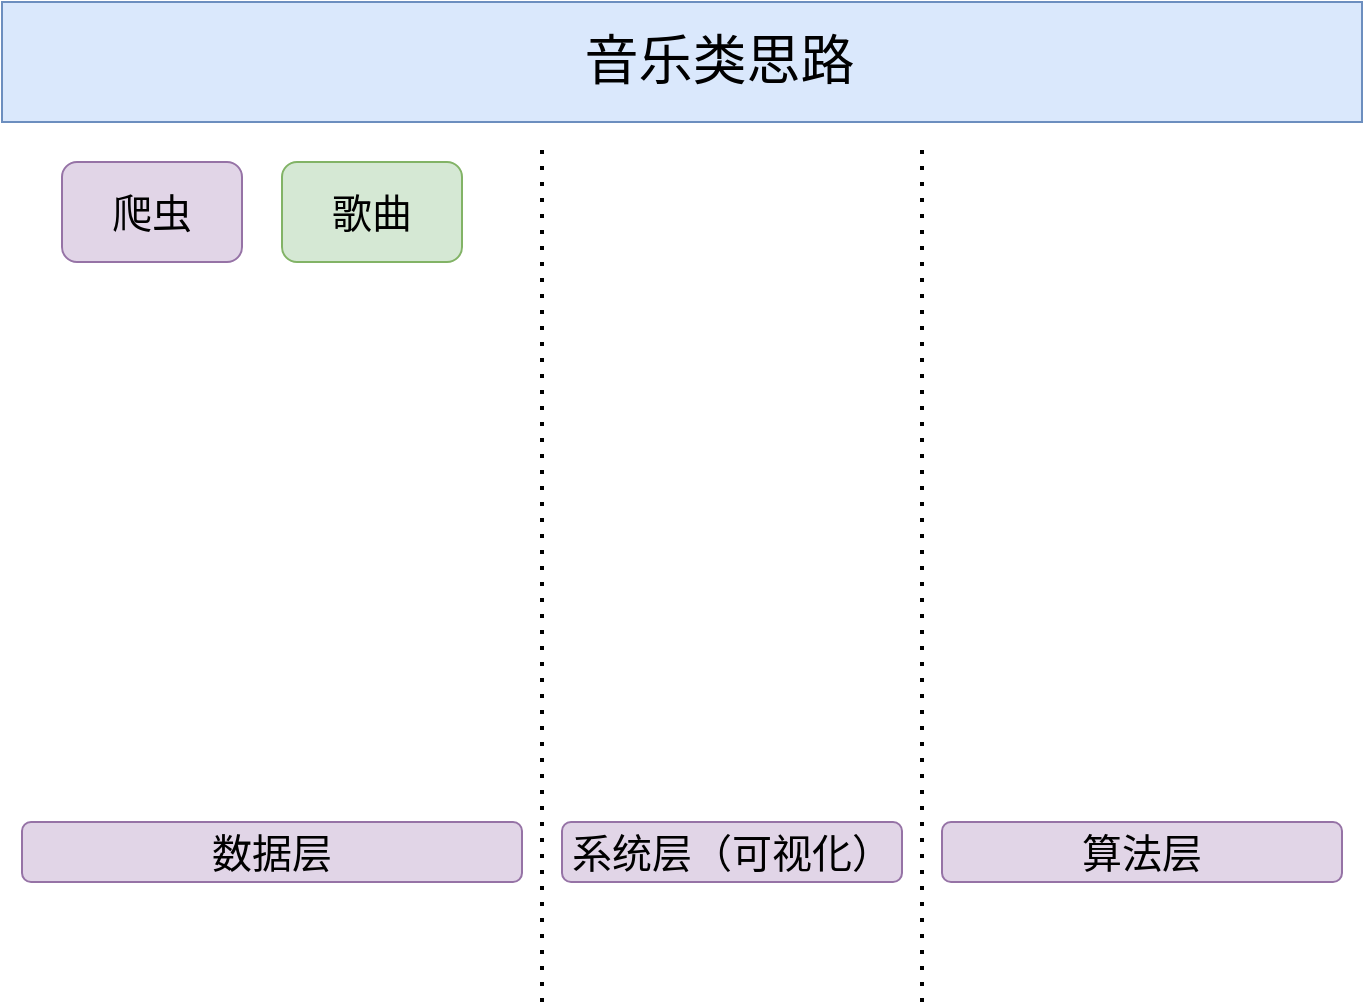 <mxfile version="20.3.6" type="github">
  <diagram id="gHdGT0hqlNenqPQnGmaF" name="第 1 页">
    <mxGraphModel dx="1038" dy="579" grid="1" gridSize="10" guides="1" tooltips="1" connect="1" arrows="1" fold="1" page="1" pageScale="1" pageWidth="827" pageHeight="1169" math="0" shadow="0">
      <root>
        <mxCell id="0" />
        <mxCell id="1" parent="0" />
        <mxCell id="UIsmuP5mog6YXnoimDV5-1" value="歌曲" style="rounded=1;whiteSpace=wrap;html=1;fontSize=20;fillColor=#d5e8d4;strokeColor=#82b366;" vertex="1" parent="1">
          <mxGeometry x="200" y="680" width="90" height="50" as="geometry" />
        </mxCell>
        <mxCell id="UIsmuP5mog6YXnoimDV5-3" value="&amp;nbsp; &amp;nbsp; &amp;nbsp;音乐类思路" style="text;html=1;strokeColor=#6c8ebf;fillColor=#dae8fc;align=center;verticalAlign=middle;whiteSpace=wrap;rounded=0;fontSize=27;" vertex="1" parent="1">
          <mxGeometry x="60" y="600" width="680" height="60" as="geometry" />
        </mxCell>
        <mxCell id="UIsmuP5mog6YXnoimDV5-4" value="爬虫" style="rounded=1;whiteSpace=wrap;html=1;fontSize=20;fillColor=#e1d5e7;strokeColor=#9673a6;" vertex="1" parent="1">
          <mxGeometry x="90" y="680" width="90" height="50" as="geometry" />
        </mxCell>
        <mxCell id="UIsmuP5mog6YXnoimDV5-5" value="数据层" style="rounded=1;whiteSpace=wrap;html=1;fontSize=20;fillColor=#e1d5e7;strokeColor=#9673a6;" vertex="1" parent="1">
          <mxGeometry x="70" y="1010" width="250" height="30" as="geometry" />
        </mxCell>
        <mxCell id="UIsmuP5mog6YXnoimDV5-6" value="系统层（可视化）" style="rounded=1;whiteSpace=wrap;html=1;fontSize=20;fillColor=#e1d5e7;strokeColor=#9673a6;" vertex="1" parent="1">
          <mxGeometry x="340" y="1010" width="170" height="30" as="geometry" />
        </mxCell>
        <mxCell id="UIsmuP5mog6YXnoimDV5-7" value="算法层" style="rounded=1;whiteSpace=wrap;html=1;fontSize=20;fillColor=#e1d5e7;strokeColor=#9673a6;" vertex="1" parent="1">
          <mxGeometry x="530" y="1010" width="200" height="30" as="geometry" />
        </mxCell>
        <mxCell id="UIsmuP5mog6YXnoimDV5-8" value="" style="endArrow=none;dashed=1;html=1;dashPattern=1 3;strokeWidth=2;rounded=0;fontSize=20;" edge="1" parent="1">
          <mxGeometry width="50" height="50" relative="1" as="geometry">
            <mxPoint x="330" y="1100" as="sourcePoint" />
            <mxPoint x="330" y="670" as="targetPoint" />
          </mxGeometry>
        </mxCell>
        <mxCell id="UIsmuP5mog6YXnoimDV5-9" value="" style="endArrow=none;dashed=1;html=1;dashPattern=1 3;strokeWidth=2;rounded=0;fontSize=20;" edge="1" parent="1">
          <mxGeometry width="50" height="50" relative="1" as="geometry">
            <mxPoint x="520" y="1100" as="sourcePoint" />
            <mxPoint x="520" y="670" as="targetPoint" />
          </mxGeometry>
        </mxCell>
      </root>
    </mxGraphModel>
  </diagram>
</mxfile>
